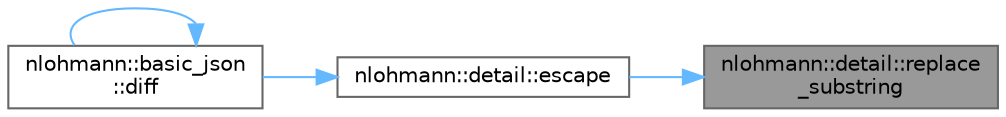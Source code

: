 digraph "nlohmann::detail::replace_substring"
{
 // LATEX_PDF_SIZE
  bgcolor="transparent";
  edge [fontname=Helvetica,fontsize=10,labelfontname=Helvetica,labelfontsize=10];
  node [fontname=Helvetica,fontsize=10,shape=box,height=0.2,width=0.4];
  rankdir="RL";
  Node1 [id="Node000001",label="nlohmann::detail::replace\l_substring",height=0.2,width=0.4,color="gray40", fillcolor="grey60", style="filled", fontcolor="black",tooltip="replace all occurrences of a substring by another string"];
  Node1 -> Node2 [id="edge4_Node000001_Node000002",dir="back",color="steelblue1",style="solid",tooltip=" "];
  Node2 [id="Node000002",label="nlohmann::detail::escape",height=0.2,width=0.4,color="grey40", fillcolor="white", style="filled",URL="$namespacenlohmann_1_1detail.html#a6d49f8d1bdd1b5d9c574d13a9b3374f6",tooltip="string escaping as described in RFC 6901 (Sect. 4)"];
  Node2 -> Node3 [id="edge5_Node000002_Node000003",dir="back",color="steelblue1",style="solid",tooltip=" "];
  Node3 [id="Node000003",label="nlohmann::basic_json\l::diff",height=0.2,width=0.4,color="grey40", fillcolor="white", style="filled",URL="$classnlohmann_1_1basic__json.html#a1c1f21327df91a4dd6c5f5a107240385",tooltip="creates a diff as a JSON patch"];
  Node3 -> Node3 [id="edge6_Node000003_Node000003",dir="back",color="steelblue1",style="solid",tooltip=" "];
}
